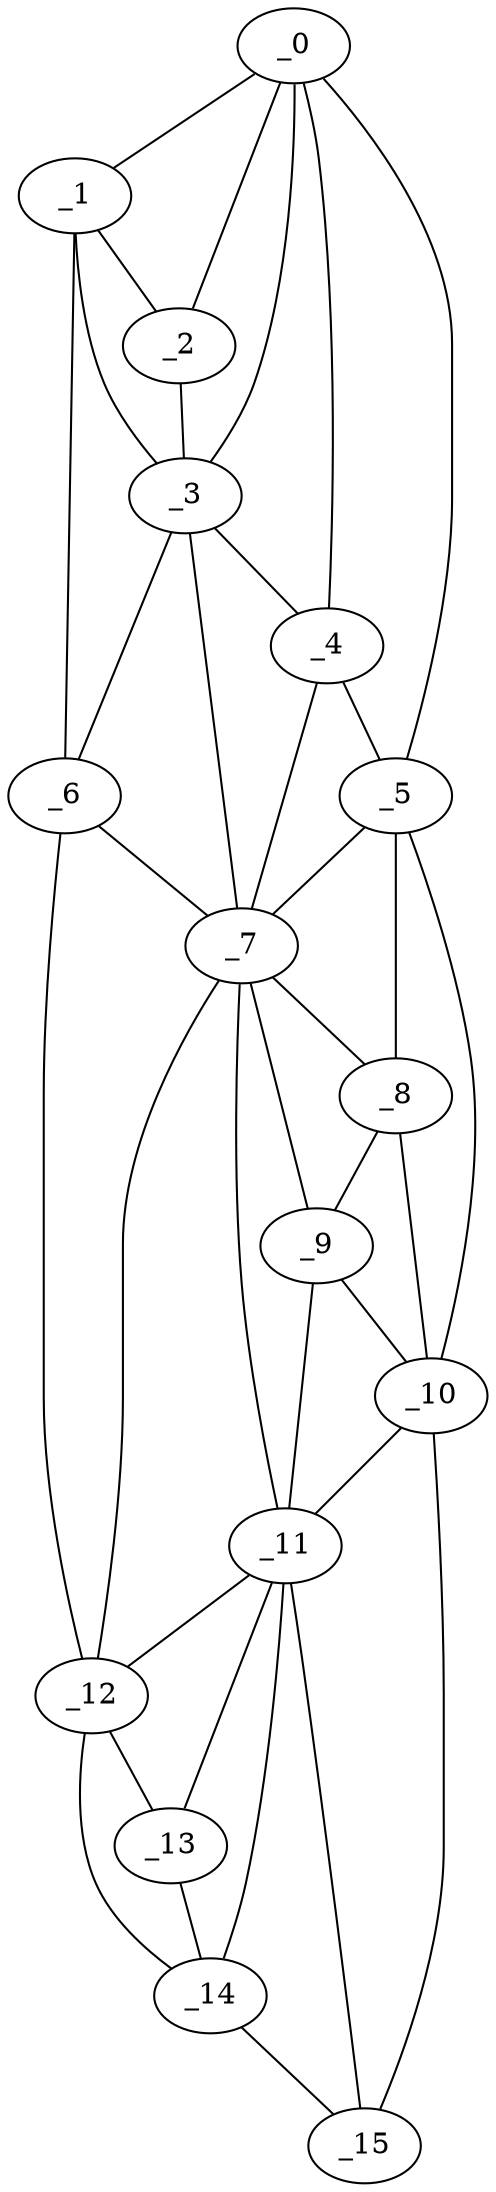 graph "obj23__30.gxl" {
	_0	 [x=7,
		y=59];
	_1	 [x=13,
		y=66];
	_0 -- _1	 [valence=1];
	_2	 [x=16,
		y=61];
	_0 -- _2	 [valence=1];
	_3	 [x=42,
		y=56];
	_0 -- _3	 [valence=2];
	_4	 [x=56,
		y=45];
	_0 -- _4	 [valence=2];
	_5	 [x=62,
		y=43];
	_0 -- _5	 [valence=1];
	_1 -- _2	 [valence=2];
	_1 -- _3	 [valence=1];
	_6	 [x=74,
		y=80];
	_1 -- _6	 [valence=1];
	_2 -- _3	 [valence=2];
	_3 -- _4	 [valence=2];
	_3 -- _6	 [valence=2];
	_7	 [x=76,
		y=61];
	_3 -- _7	 [valence=1];
	_4 -- _5	 [valence=2];
	_4 -- _7	 [valence=2];
	_5 -- _7	 [valence=1];
	_8	 [x=80,
		y=50];
	_5 -- _8	 [valence=1];
	_10	 [x=86,
		y=46];
	_5 -- _10	 [valence=1];
	_6 -- _7	 [valence=2];
	_12	 [x=105,
		y=75];
	_6 -- _12	 [valence=1];
	_7 -- _8	 [valence=2];
	_9	 [x=81,
		y=54];
	_7 -- _9	 [valence=2];
	_11	 [x=95,
		y=52];
	_7 -- _11	 [valence=2];
	_7 -- _12	 [valence=2];
	_8 -- _9	 [valence=1];
	_8 -- _10	 [valence=2];
	_9 -- _10	 [valence=2];
	_9 -- _11	 [valence=1];
	_10 -- _11	 [valence=2];
	_15	 [x=122,
		y=56];
	_10 -- _15	 [valence=1];
	_11 -- _12	 [valence=1];
	_13	 [x=110,
		y=71];
	_11 -- _13	 [valence=2];
	_14	 [x=117,
		y=66];
	_11 -- _14	 [valence=2];
	_11 -- _15	 [valence=1];
	_12 -- _13	 [valence=2];
	_12 -- _14	 [valence=1];
	_13 -- _14	 [valence=1];
	_14 -- _15	 [valence=1];
}
